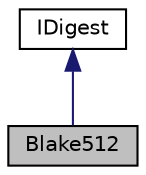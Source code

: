 digraph "Blake512"
{
 // LATEX_PDF_SIZE
  edge [fontname="Helvetica",fontsize="10",labelfontname="Helvetica",labelfontsize="10"];
  node [fontname="Helvetica",fontsize="10",shape=record];
  Node1 [label="Blake512",height=0.2,width=0.4,color="black", fillcolor="grey75", style="filled", fontcolor="black",tooltip="An implementation of the Blake2B and Blake2BP sequential and parallel message-digests using a 512-bit..."];
  Node2 -> Node1 [dir="back",color="midnightblue",fontsize="10",style="solid",fontname="Helvetica"];
  Node2 [label="IDigest",height=0.2,width=0.4,color="black", fillcolor="white", style="filled",URL="$class_i_digest.html",tooltip="The message digest virtualnterface class."];
}
